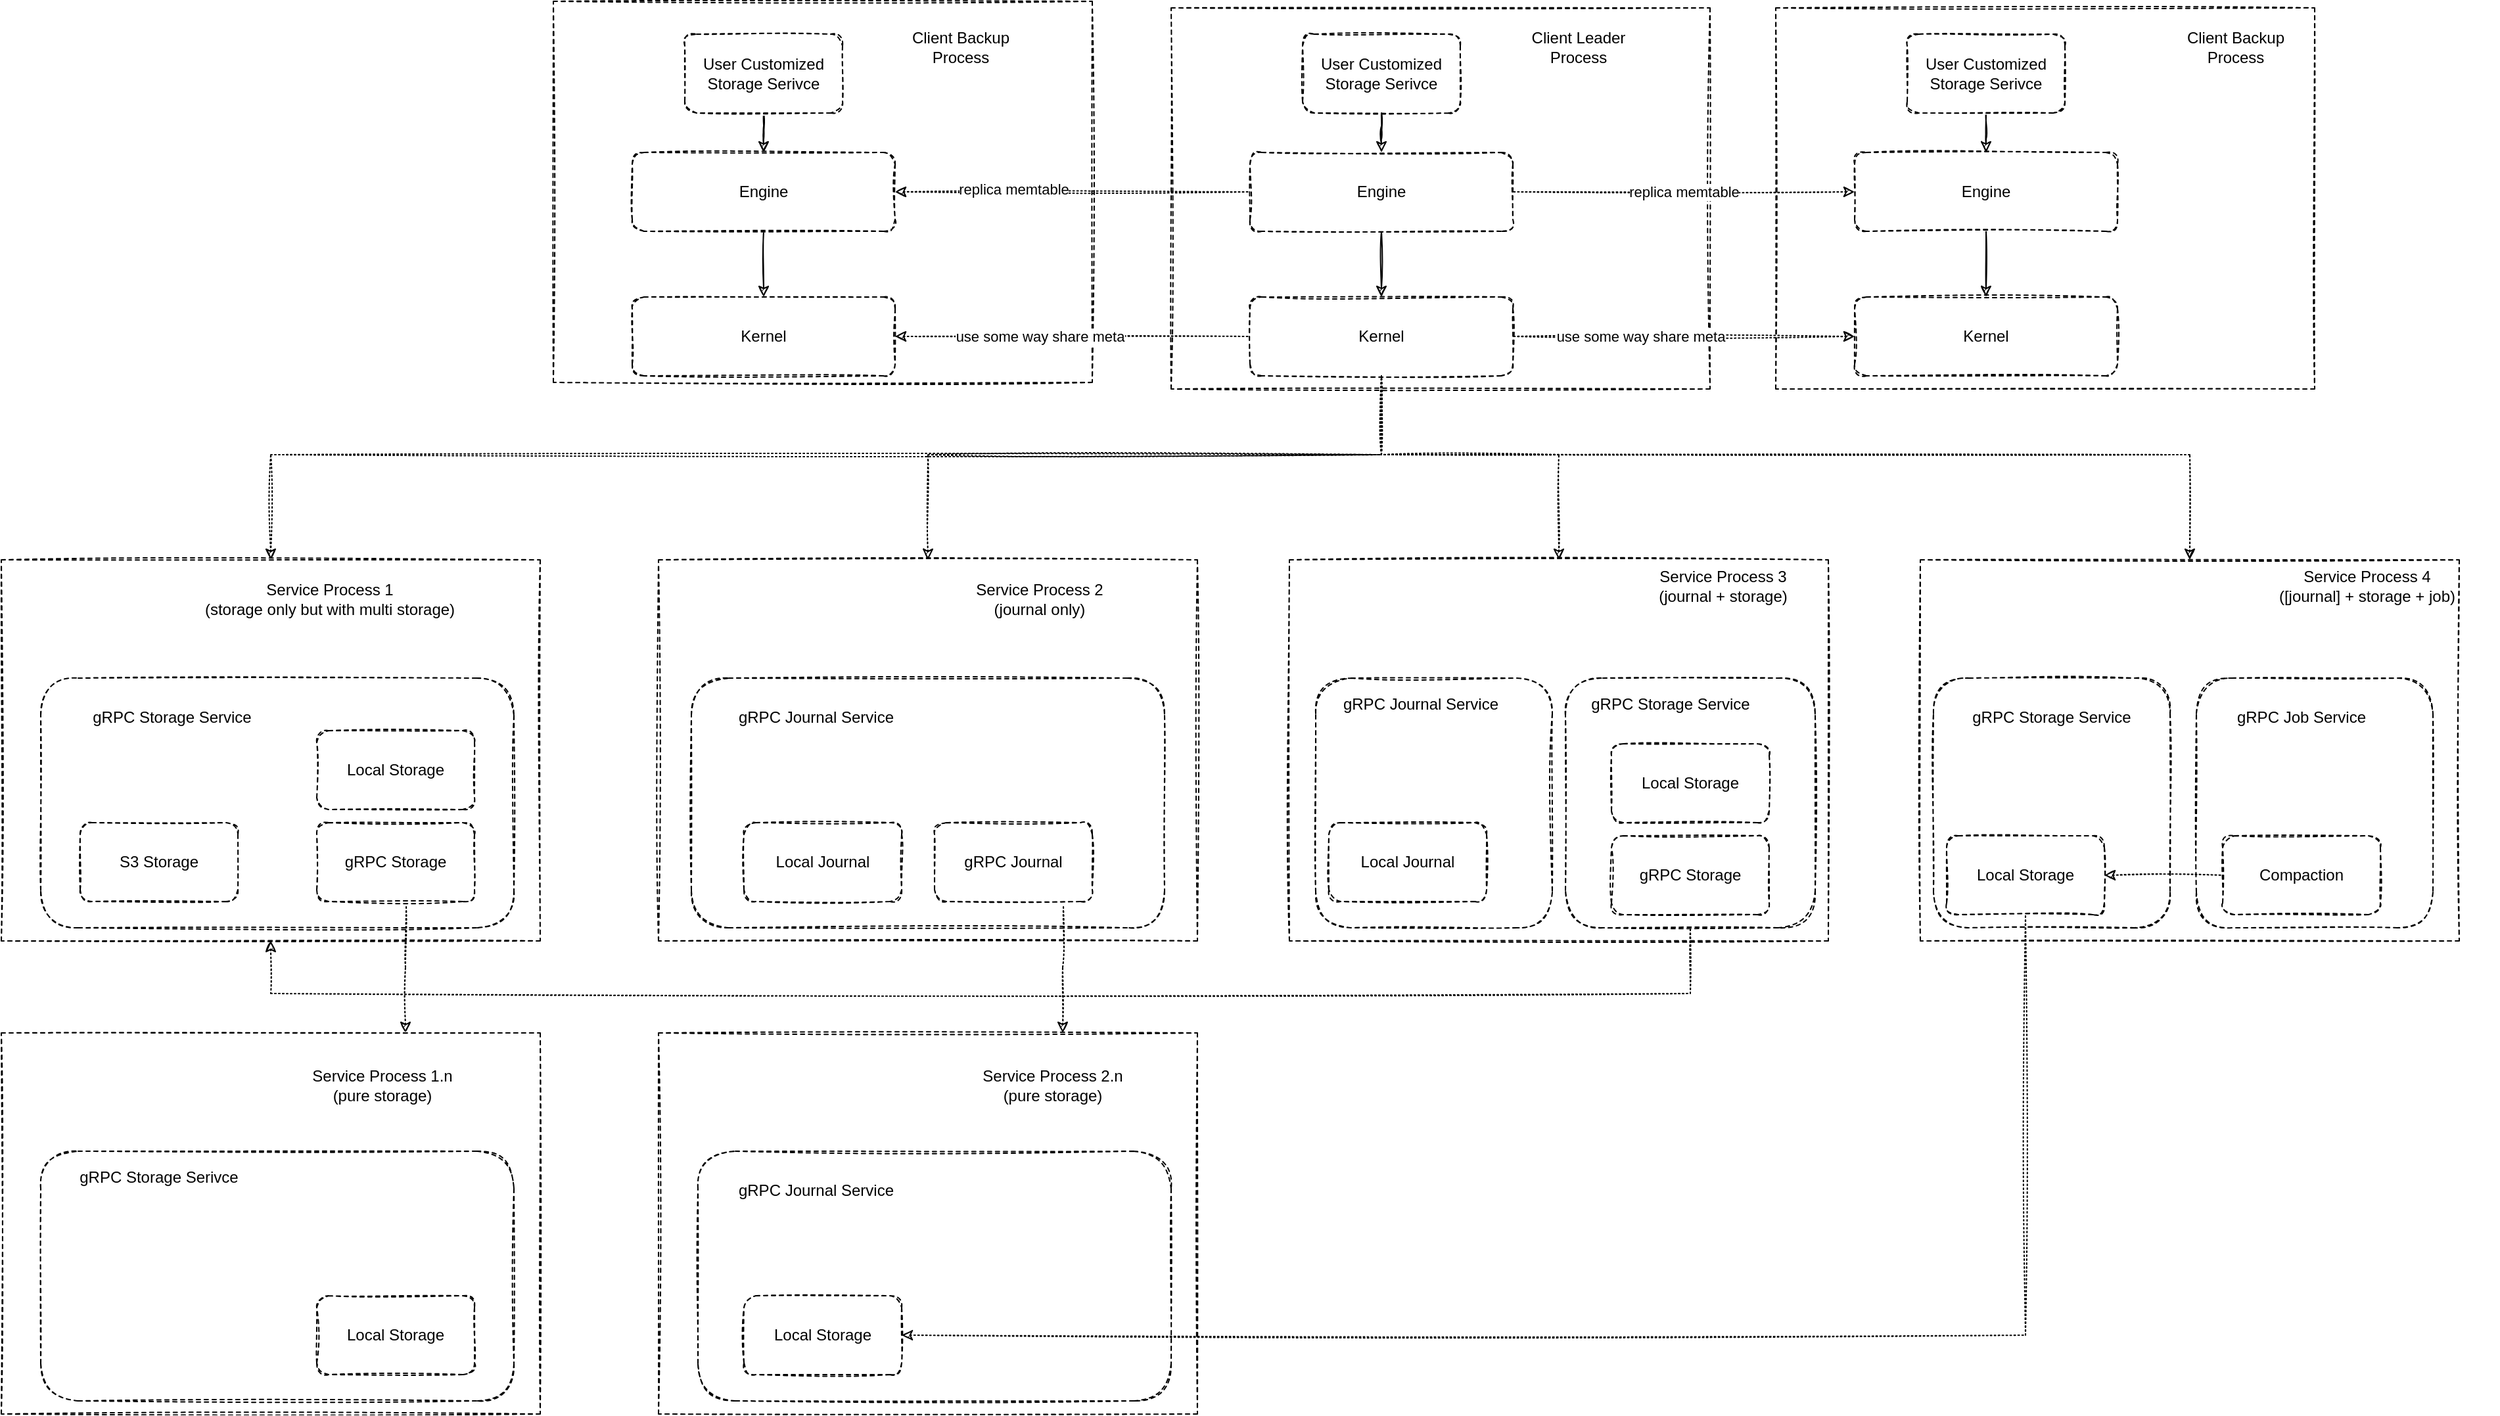 <mxfile version="14.9.2" type="github">
  <diagram id="p5ktJG7kHRR2MGikXrD1" name="Page-1">
    <mxGraphModel dx="2228" dy="749" grid="1" gridSize="10" guides="1" tooltips="1" connect="1" arrows="1" fold="1" page="1" pageScale="1" pageWidth="850" pageHeight="1100" math="0" shadow="0">
      <root>
        <mxCell id="0" />
        <mxCell id="1" parent="0" />
        <mxCell id="gaqG3cVAWfKeBBLfXeYB-1" value="" style="whiteSpace=wrap;html=1;dashed=1;sketch=1;" vertex="1" parent="1">
          <mxGeometry x="200" y="150" width="410" height="290" as="geometry" />
        </mxCell>
        <mxCell id="gaqG3cVAWfKeBBLfXeYB-2" value="Kernel" style="rounded=1;whiteSpace=wrap;html=1;dashed=1;sketch=1;" vertex="1" parent="1">
          <mxGeometry x="260" y="370" width="200" height="60" as="geometry" />
        </mxCell>
        <mxCell id="gaqG3cVAWfKeBBLfXeYB-95" style="edgeStyle=orthogonalEdgeStyle;rounded=0;sketch=1;orthogonalLoop=1;jettySize=auto;html=1;entryX=0.5;entryY=1;entryDx=0;entryDy=0;dashed=1;dashPattern=1 2;startArrow=classic;startFill=1;endArrow=none;endFill=0;" edge="1" parent="1" source="gaqG3cVAWfKeBBLfXeYB-3" target="gaqG3cVAWfKeBBLfXeYB-2">
          <mxGeometry relative="1" as="geometry">
            <Array as="points">
              <mxPoint x="15" y="490" />
              <mxPoint x="360" y="490" />
            </Array>
          </mxGeometry>
        </mxCell>
        <mxCell id="gaqG3cVAWfKeBBLfXeYB-3" value="" style="whiteSpace=wrap;html=1;dashed=1;sketch=1;" vertex="1" parent="1">
          <mxGeometry x="-190" y="570" width="410" height="290" as="geometry" />
        </mxCell>
        <mxCell id="gaqG3cVAWfKeBBLfXeYB-98" style="edgeStyle=orthogonalEdgeStyle;rounded=0;sketch=1;orthogonalLoop=1;jettySize=auto;html=1;dashed=1;dashPattern=1 2;startArrow=classic;startFill=1;endArrow=none;endFill=0;" edge="1" parent="1" source="gaqG3cVAWfKeBBLfXeYB-5" target="gaqG3cVAWfKeBBLfXeYB-2">
          <mxGeometry relative="1" as="geometry">
            <Array as="points">
              <mxPoint x="-485" y="490" />
              <mxPoint x="360" y="490" />
            </Array>
          </mxGeometry>
        </mxCell>
        <mxCell id="gaqG3cVAWfKeBBLfXeYB-5" value="" style="whiteSpace=wrap;html=1;dashed=1;sketch=1;" vertex="1" parent="1">
          <mxGeometry x="-690" y="570" width="410" height="290" as="geometry" />
        </mxCell>
        <mxCell id="gaqG3cVAWfKeBBLfXeYB-8" style="edgeStyle=orthogonalEdgeStyle;rounded=0;sketch=1;orthogonalLoop=1;jettySize=auto;html=1;exitX=0.5;exitY=1;exitDx=0;exitDy=0;" edge="1" parent="1" source="gaqG3cVAWfKeBBLfXeYB-6" target="gaqG3cVAWfKeBBLfXeYB-7">
          <mxGeometry relative="1" as="geometry" />
        </mxCell>
        <mxCell id="gaqG3cVAWfKeBBLfXeYB-6" value="User Customized Storage Serivce" style="rounded=1;whiteSpace=wrap;html=1;dashed=1;sketch=1;" vertex="1" parent="1">
          <mxGeometry x="300" y="170" width="120" height="60" as="geometry" />
        </mxCell>
        <mxCell id="gaqG3cVAWfKeBBLfXeYB-9" style="edgeStyle=orthogonalEdgeStyle;rounded=0;sketch=1;orthogonalLoop=1;jettySize=auto;html=1;entryX=0.5;entryY=0;entryDx=0;entryDy=0;" edge="1" parent="1" source="gaqG3cVAWfKeBBLfXeYB-7" target="gaqG3cVAWfKeBBLfXeYB-2">
          <mxGeometry relative="1" as="geometry" />
        </mxCell>
        <mxCell id="gaqG3cVAWfKeBBLfXeYB-7" value="Engine" style="rounded=1;whiteSpace=wrap;html=1;dashed=1;sketch=1;" vertex="1" parent="1">
          <mxGeometry x="260" y="260" width="200" height="60" as="geometry" />
        </mxCell>
        <mxCell id="gaqG3cVAWfKeBBLfXeYB-10" value="" style="whiteSpace=wrap;html=1;dashed=1;sketch=1;" vertex="1" parent="1">
          <mxGeometry x="-270" y="145" width="410" height="290" as="geometry" />
        </mxCell>
        <mxCell id="gaqG3cVAWfKeBBLfXeYB-36" style="edgeStyle=orthogonalEdgeStyle;rounded=0;sketch=1;orthogonalLoop=1;jettySize=auto;html=1;exitX=1;exitY=0.5;exitDx=0;exitDy=0;entryX=0;entryY=0.5;entryDx=0;entryDy=0;dashed=1;dashPattern=1 2;startArrow=classic;startFill=1;endArrow=none;endFill=0;" edge="1" parent="1" source="gaqG3cVAWfKeBBLfXeYB-11" target="gaqG3cVAWfKeBBLfXeYB-2">
          <mxGeometry relative="1" as="geometry" />
        </mxCell>
        <mxCell id="gaqG3cVAWfKeBBLfXeYB-38" value="use some way share meta" style="edgeLabel;html=1;align=center;verticalAlign=middle;resizable=0;points=[];" vertex="1" connectable="0" parent="gaqG3cVAWfKeBBLfXeYB-36">
          <mxGeometry x="-0.459" y="-2" relative="1" as="geometry">
            <mxPoint x="37" y="-2" as="offset" />
          </mxGeometry>
        </mxCell>
        <mxCell id="gaqG3cVAWfKeBBLfXeYB-11" value="Kernel" style="rounded=1;whiteSpace=wrap;html=1;dashed=1;sketch=1;" vertex="1" parent="1">
          <mxGeometry x="-210" y="370" width="200" height="60" as="geometry" />
        </mxCell>
        <mxCell id="gaqG3cVAWfKeBBLfXeYB-12" style="edgeStyle=orthogonalEdgeStyle;rounded=0;sketch=1;orthogonalLoop=1;jettySize=auto;html=1;exitX=0.5;exitY=1;exitDx=0;exitDy=0;" edge="1" parent="1" source="gaqG3cVAWfKeBBLfXeYB-13" target="gaqG3cVAWfKeBBLfXeYB-15">
          <mxGeometry relative="1" as="geometry" />
        </mxCell>
        <mxCell id="gaqG3cVAWfKeBBLfXeYB-13" value="User Customized Storage Serivce" style="rounded=1;whiteSpace=wrap;html=1;dashed=1;sketch=1;" vertex="1" parent="1">
          <mxGeometry x="-170" y="170" width="120" height="60" as="geometry" />
        </mxCell>
        <mxCell id="gaqG3cVAWfKeBBLfXeYB-14" style="edgeStyle=orthogonalEdgeStyle;rounded=0;sketch=1;orthogonalLoop=1;jettySize=auto;html=1;entryX=0.5;entryY=0;entryDx=0;entryDy=0;" edge="1" parent="1" source="gaqG3cVAWfKeBBLfXeYB-15" target="gaqG3cVAWfKeBBLfXeYB-11">
          <mxGeometry relative="1" as="geometry" />
        </mxCell>
        <mxCell id="gaqG3cVAWfKeBBLfXeYB-31" style="edgeStyle=orthogonalEdgeStyle;rounded=0;sketch=1;orthogonalLoop=1;jettySize=auto;html=1;exitX=1;exitY=0.5;exitDx=0;exitDy=0;dashed=1;startArrow=classic;startFill=1;endArrow=none;endFill=0;dashPattern=1 2;" edge="1" parent="1" source="gaqG3cVAWfKeBBLfXeYB-15" target="gaqG3cVAWfKeBBLfXeYB-7">
          <mxGeometry relative="1" as="geometry" />
        </mxCell>
        <mxCell id="gaqG3cVAWfKeBBLfXeYB-32" value="replica memtable" style="edgeLabel;html=1;align=center;verticalAlign=middle;resizable=0;points=[];" vertex="1" connectable="0" parent="gaqG3cVAWfKeBBLfXeYB-31">
          <mxGeometry x="-0.333" y="2" relative="1" as="geometry">
            <mxPoint as="offset" />
          </mxGeometry>
        </mxCell>
        <mxCell id="gaqG3cVAWfKeBBLfXeYB-15" value="Engine" style="rounded=1;whiteSpace=wrap;html=1;dashed=1;sketch=1;" vertex="1" parent="1">
          <mxGeometry x="-210" y="260" width="200" height="60" as="geometry" />
        </mxCell>
        <mxCell id="gaqG3cVAWfKeBBLfXeYB-16" value="" style="whiteSpace=wrap;html=1;dashed=1;sketch=1;" vertex="1" parent="1">
          <mxGeometry x="660" y="150" width="410" height="290" as="geometry" />
        </mxCell>
        <mxCell id="gaqG3cVAWfKeBBLfXeYB-37" style="edgeStyle=orthogonalEdgeStyle;rounded=0;sketch=1;orthogonalLoop=1;jettySize=auto;html=1;exitX=0;exitY=0.5;exitDx=0;exitDy=0;entryX=1;entryY=0.5;entryDx=0;entryDy=0;dashed=1;dashPattern=1 2;startArrow=classic;startFill=1;endArrow=none;endFill=0;" edge="1" parent="1" source="gaqG3cVAWfKeBBLfXeYB-17" target="gaqG3cVAWfKeBBLfXeYB-2">
          <mxGeometry relative="1" as="geometry" />
        </mxCell>
        <mxCell id="gaqG3cVAWfKeBBLfXeYB-39" value="use some way share meta" style="edgeLabel;html=1;align=center;verticalAlign=middle;resizable=0;points=[];" vertex="1" connectable="0" parent="gaqG3cVAWfKeBBLfXeYB-37">
          <mxGeometry x="0.254" relative="1" as="geometry">
            <mxPoint as="offset" />
          </mxGeometry>
        </mxCell>
        <mxCell id="gaqG3cVAWfKeBBLfXeYB-17" value="Kernel" style="rounded=1;whiteSpace=wrap;html=1;dashed=1;sketch=1;" vertex="1" parent="1">
          <mxGeometry x="720" y="370" width="200" height="60" as="geometry" />
        </mxCell>
        <mxCell id="gaqG3cVAWfKeBBLfXeYB-18" style="edgeStyle=orthogonalEdgeStyle;rounded=0;sketch=1;orthogonalLoop=1;jettySize=auto;html=1;exitX=0.5;exitY=1;exitDx=0;exitDy=0;" edge="1" parent="1" source="gaqG3cVAWfKeBBLfXeYB-19" target="gaqG3cVAWfKeBBLfXeYB-21">
          <mxGeometry relative="1" as="geometry" />
        </mxCell>
        <mxCell id="gaqG3cVAWfKeBBLfXeYB-19" value="User Customized Storage Serivce" style="rounded=1;whiteSpace=wrap;html=1;dashed=1;sketch=1;" vertex="1" parent="1">
          <mxGeometry x="760" y="170" width="120" height="60" as="geometry" />
        </mxCell>
        <mxCell id="gaqG3cVAWfKeBBLfXeYB-20" style="edgeStyle=orthogonalEdgeStyle;rounded=0;sketch=1;orthogonalLoop=1;jettySize=auto;html=1;entryX=0.5;entryY=0;entryDx=0;entryDy=0;" edge="1" parent="1" source="gaqG3cVAWfKeBBLfXeYB-21" target="gaqG3cVAWfKeBBLfXeYB-17">
          <mxGeometry relative="1" as="geometry" />
        </mxCell>
        <mxCell id="gaqG3cVAWfKeBBLfXeYB-33" style="edgeStyle=orthogonalEdgeStyle;rounded=0;sketch=1;orthogonalLoop=1;jettySize=auto;html=1;exitX=0;exitY=0.5;exitDx=0;exitDy=0;dashed=1;dashPattern=1 2;startArrow=classic;startFill=1;endArrow=none;endFill=0;" edge="1" parent="1" source="gaqG3cVAWfKeBBLfXeYB-21" target="gaqG3cVAWfKeBBLfXeYB-7">
          <mxGeometry relative="1" as="geometry" />
        </mxCell>
        <mxCell id="gaqG3cVAWfKeBBLfXeYB-34" value="replica memtable" style="edgeLabel;html=1;align=center;verticalAlign=middle;resizable=0;points=[];" vertex="1" connectable="0" parent="gaqG3cVAWfKeBBLfXeYB-33">
          <mxGeometry x="0.108" relative="1" as="geometry">
            <mxPoint x="14" as="offset" />
          </mxGeometry>
        </mxCell>
        <mxCell id="gaqG3cVAWfKeBBLfXeYB-21" value="Engine" style="rounded=1;whiteSpace=wrap;html=1;dashed=1;sketch=1;" vertex="1" parent="1">
          <mxGeometry x="720" y="260" width="200" height="60" as="geometry" />
        </mxCell>
        <mxCell id="gaqG3cVAWfKeBBLfXeYB-24" value="Client Leader Process" style="text;html=1;strokeColor=none;fillColor=none;align=center;verticalAlign=middle;whiteSpace=wrap;rounded=0;dashed=1;sketch=1;" vertex="1" parent="1">
          <mxGeometry x="470" y="170" width="80" height="20" as="geometry" />
        </mxCell>
        <mxCell id="gaqG3cVAWfKeBBLfXeYB-25" value="Client Backup Process" style="text;html=1;strokeColor=none;fillColor=none;align=center;verticalAlign=middle;whiteSpace=wrap;rounded=0;dashed=1;sketch=1;" vertex="1" parent="1">
          <mxGeometry y="170" width="80" height="20" as="geometry" />
        </mxCell>
        <mxCell id="gaqG3cVAWfKeBBLfXeYB-26" value="Client Backup Process" style="text;html=1;strokeColor=none;fillColor=none;align=center;verticalAlign=middle;whiteSpace=wrap;rounded=0;dashed=1;sketch=1;" vertex="1" parent="1">
          <mxGeometry x="970" y="170" width="80" height="20" as="geometry" />
        </mxCell>
        <mxCell id="gaqG3cVAWfKeBBLfXeYB-42" value="" style="rounded=1;whiteSpace=wrap;html=1;dashed=1;sketch=1;" vertex="1" parent="1">
          <mxGeometry x="-660" y="660" width="360" height="190" as="geometry" />
        </mxCell>
        <mxCell id="gaqG3cVAWfKeBBLfXeYB-41" value="Local Storage" style="rounded=1;whiteSpace=wrap;html=1;dashed=1;sketch=1;" vertex="1" parent="1">
          <mxGeometry x="-450" y="700" width="120" height="60" as="geometry" />
        </mxCell>
        <mxCell id="gaqG3cVAWfKeBBLfXeYB-43" value="Service Process 1&lt;br&gt;(storage only but with multi storage)" style="text;html=1;strokeColor=none;fillColor=none;align=center;verticalAlign=middle;whiteSpace=wrap;rounded=0;dashed=1;sketch=1;" vertex="1" parent="1">
          <mxGeometry x="-540" y="590" width="200" height="20" as="geometry" />
        </mxCell>
        <mxCell id="gaqG3cVAWfKeBBLfXeYB-44" value="S3 Storage" style="rounded=1;whiteSpace=wrap;html=1;dashed=1;sketch=1;" vertex="1" parent="1">
          <mxGeometry x="-630" y="770" width="120" height="60" as="geometry" />
        </mxCell>
        <mxCell id="gaqG3cVAWfKeBBLfXeYB-45" value="gRPC Storage Service" style="text;html=1;strokeColor=none;fillColor=none;align=center;verticalAlign=middle;whiteSpace=wrap;rounded=0;dashed=1;sketch=1;" vertex="1" parent="1">
          <mxGeometry x="-630" y="680" width="140" height="20" as="geometry" />
        </mxCell>
        <mxCell id="gaqG3cVAWfKeBBLfXeYB-46" value="Service Process 2&lt;br&gt;(journal only)" style="text;html=1;strokeColor=none;fillColor=none;align=center;verticalAlign=middle;whiteSpace=wrap;rounded=0;dashed=1;sketch=1;" vertex="1" parent="1">
          <mxGeometry y="590" width="200" height="20" as="geometry" />
        </mxCell>
        <mxCell id="gaqG3cVAWfKeBBLfXeYB-47" value="gRPC Storage" style="rounded=1;whiteSpace=wrap;html=1;dashed=1;sketch=1;" vertex="1" parent="1">
          <mxGeometry x="-450" y="770" width="120" height="60" as="geometry" />
        </mxCell>
        <mxCell id="gaqG3cVAWfKeBBLfXeYB-66" style="edgeStyle=orthogonalEdgeStyle;rounded=0;sketch=1;orthogonalLoop=1;jettySize=auto;html=1;exitX=0.75;exitY=0;exitDx=0;exitDy=0;entryX=0.567;entryY=1.067;entryDx=0;entryDy=0;entryPerimeter=0;dashed=1;dashPattern=1 2;startArrow=classic;startFill=1;endArrow=none;endFill=0;" edge="1" parent="1" source="gaqG3cVAWfKeBBLfXeYB-48" target="gaqG3cVAWfKeBBLfXeYB-47">
          <mxGeometry relative="1" as="geometry" />
        </mxCell>
        <mxCell id="gaqG3cVAWfKeBBLfXeYB-48" value="" style="whiteSpace=wrap;html=1;dashed=1;sketch=1;" vertex="1" parent="1">
          <mxGeometry x="-690" y="930" width="410" height="290" as="geometry" />
        </mxCell>
        <mxCell id="gaqG3cVAWfKeBBLfXeYB-49" value="Service Process 1.n&lt;br&gt;(pure storage)" style="text;html=1;strokeColor=none;fillColor=none;align=center;verticalAlign=middle;whiteSpace=wrap;rounded=0;dashed=1;sketch=1;" vertex="1" parent="1">
          <mxGeometry x="-500" y="960" width="200" height="20" as="geometry" />
        </mxCell>
        <mxCell id="gaqG3cVAWfKeBBLfXeYB-50" value="" style="rounded=1;whiteSpace=wrap;html=1;dashed=1;sketch=1;" vertex="1" parent="1">
          <mxGeometry x="-660" y="1020" width="360" height="190" as="geometry" />
        </mxCell>
        <mxCell id="gaqG3cVAWfKeBBLfXeYB-51" value="gRPC Storage Serivce" style="text;html=1;strokeColor=none;fillColor=none;align=center;verticalAlign=middle;whiteSpace=wrap;rounded=0;dashed=1;sketch=1;" vertex="1" parent="1">
          <mxGeometry x="-640" y="1030" width="140" height="20" as="geometry" />
        </mxCell>
        <mxCell id="gaqG3cVAWfKeBBLfXeYB-52" value="Local Storage" style="rounded=1;whiteSpace=wrap;html=1;dashed=1;sketch=1;" vertex="1" parent="1">
          <mxGeometry x="-450" y="1130" width="120" height="60" as="geometry" />
        </mxCell>
        <mxCell id="gaqG3cVAWfKeBBLfXeYB-56" value="" style="rounded=1;whiteSpace=wrap;html=1;dashed=1;sketch=1;" vertex="1" parent="1">
          <mxGeometry x="-165" y="660" width="360" height="190" as="geometry" />
        </mxCell>
        <mxCell id="gaqG3cVAWfKeBBLfXeYB-40" value="Local Journal" style="rounded=1;whiteSpace=wrap;html=1;dashed=1;sketch=1;" vertex="1" parent="1">
          <mxGeometry x="-125" y="770" width="120" height="60" as="geometry" />
        </mxCell>
        <mxCell id="gaqG3cVAWfKeBBLfXeYB-58" value="gRPC Journal Service" style="text;html=1;strokeColor=none;fillColor=none;align=center;verticalAlign=middle;whiteSpace=wrap;rounded=0;dashed=1;sketch=1;" vertex="1" parent="1">
          <mxGeometry x="-140" y="680" width="140" height="20" as="geometry" />
        </mxCell>
        <mxCell id="gaqG3cVAWfKeBBLfXeYB-96" style="edgeStyle=orthogonalEdgeStyle;rounded=0;sketch=1;orthogonalLoop=1;jettySize=auto;html=1;dashed=1;dashPattern=1 2;startArrow=classic;startFill=1;endArrow=none;endFill=0;" edge="1" parent="1" source="gaqG3cVAWfKeBBLfXeYB-60" target="gaqG3cVAWfKeBBLfXeYB-2">
          <mxGeometry relative="1" as="geometry">
            <Array as="points">
              <mxPoint x="495" y="490" />
              <mxPoint x="360" y="490" />
            </Array>
          </mxGeometry>
        </mxCell>
        <mxCell id="gaqG3cVAWfKeBBLfXeYB-60" value="" style="whiteSpace=wrap;html=1;dashed=1;sketch=1;" vertex="1" parent="1">
          <mxGeometry x="290" y="570" width="410" height="290" as="geometry" />
        </mxCell>
        <mxCell id="gaqG3cVAWfKeBBLfXeYB-69" style="edgeStyle=orthogonalEdgeStyle;rounded=0;sketch=1;orthogonalLoop=1;jettySize=auto;html=1;exitX=0.75;exitY=0;exitDx=0;exitDy=0;entryX=0.817;entryY=1.067;entryDx=0;entryDy=0;entryPerimeter=0;dashed=1;dashPattern=1 2;startArrow=classic;startFill=1;endArrow=none;endFill=0;" edge="1" parent="1" source="gaqG3cVAWfKeBBLfXeYB-61" target="gaqG3cVAWfKeBBLfXeYB-67">
          <mxGeometry relative="1" as="geometry" />
        </mxCell>
        <mxCell id="gaqG3cVAWfKeBBLfXeYB-61" value="" style="whiteSpace=wrap;html=1;dashed=1;sketch=1;" vertex="1" parent="1">
          <mxGeometry x="-190" y="930" width="410" height="290" as="geometry" />
        </mxCell>
        <mxCell id="gaqG3cVAWfKeBBLfXeYB-62" value="" style="rounded=1;whiteSpace=wrap;html=1;dashed=1;sketch=1;" vertex="1" parent="1">
          <mxGeometry x="-160" y="1020" width="360" height="190" as="geometry" />
        </mxCell>
        <mxCell id="gaqG3cVAWfKeBBLfXeYB-63" value="Local Storage" style="rounded=1;whiteSpace=wrap;html=1;dashed=1;sketch=1;" vertex="1" parent="1">
          <mxGeometry x="-125" y="1130" width="120" height="60" as="geometry" />
        </mxCell>
        <mxCell id="gaqG3cVAWfKeBBLfXeYB-64" value="gRPC Journal Service" style="text;html=1;strokeColor=none;fillColor=none;align=center;verticalAlign=middle;whiteSpace=wrap;rounded=0;dashed=1;sketch=1;" vertex="1" parent="1">
          <mxGeometry x="-140" y="1040" width="140" height="20" as="geometry" />
        </mxCell>
        <mxCell id="gaqG3cVAWfKeBBLfXeYB-65" value="Service Process 2.n&lt;br&gt;(pure storage)" style="text;html=1;strokeColor=none;fillColor=none;align=center;verticalAlign=middle;whiteSpace=wrap;rounded=0;dashed=1;sketch=1;" vertex="1" parent="1">
          <mxGeometry x="10" y="960" width="200" height="20" as="geometry" />
        </mxCell>
        <mxCell id="gaqG3cVAWfKeBBLfXeYB-67" value="gRPC Journal" style="rounded=1;whiteSpace=wrap;html=1;dashed=1;sketch=1;" vertex="1" parent="1">
          <mxGeometry x="20" y="770" width="120" height="60" as="geometry" />
        </mxCell>
        <mxCell id="gaqG3cVAWfKeBBLfXeYB-97" style="edgeStyle=orthogonalEdgeStyle;rounded=0;sketch=1;orthogonalLoop=1;jettySize=auto;html=1;dashed=1;dashPattern=1 2;startArrow=classic;startFill=1;endArrow=none;endFill=0;" edge="1" parent="1" source="gaqG3cVAWfKeBBLfXeYB-70" target="gaqG3cVAWfKeBBLfXeYB-2">
          <mxGeometry relative="1" as="geometry">
            <Array as="points">
              <mxPoint x="975" y="490" />
              <mxPoint x="360" y="490" />
            </Array>
          </mxGeometry>
        </mxCell>
        <mxCell id="gaqG3cVAWfKeBBLfXeYB-70" value="" style="whiteSpace=wrap;html=1;dashed=1;sketch=1;" vertex="1" parent="1">
          <mxGeometry x="770" y="570" width="410" height="290" as="geometry" />
        </mxCell>
        <mxCell id="gaqG3cVAWfKeBBLfXeYB-71" value="" style="rounded=1;whiteSpace=wrap;html=1;dashed=1;sketch=1;" vertex="1" parent="1">
          <mxGeometry x="310" y="660" width="180" height="190" as="geometry" />
        </mxCell>
        <mxCell id="gaqG3cVAWfKeBBLfXeYB-72" value="" style="rounded=1;whiteSpace=wrap;html=1;dashed=1;sketch=1;" vertex="1" parent="1">
          <mxGeometry x="500" y="660" width="190" height="190" as="geometry" />
        </mxCell>
        <mxCell id="gaqG3cVAWfKeBBLfXeYB-73" value="Local Journal" style="rounded=1;whiteSpace=wrap;html=1;dashed=1;sketch=1;" vertex="1" parent="1">
          <mxGeometry x="320" y="770" width="120" height="60" as="geometry" />
        </mxCell>
        <mxCell id="gaqG3cVAWfKeBBLfXeYB-74" value="Local Storage" style="rounded=1;whiteSpace=wrap;html=1;dashed=1;sketch=1;" vertex="1" parent="1">
          <mxGeometry x="535" y="710" width="120" height="60" as="geometry" />
        </mxCell>
        <mxCell id="gaqG3cVAWfKeBBLfXeYB-75" value="gRPC Storage" style="rounded=1;whiteSpace=wrap;html=1;dashed=1;sketch=1;" vertex="1" parent="1">
          <mxGeometry x="535" y="780" width="120" height="60" as="geometry" />
        </mxCell>
        <mxCell id="gaqG3cVAWfKeBBLfXeYB-76" value="Service Process 3&lt;br&gt;(journal + storage)" style="text;html=1;strokeColor=none;fillColor=none;align=center;verticalAlign=middle;whiteSpace=wrap;rounded=0;dashed=1;sketch=1;" vertex="1" parent="1">
          <mxGeometry x="520" y="580" width="200" height="20" as="geometry" />
        </mxCell>
        <mxCell id="gaqG3cVAWfKeBBLfXeYB-77" value="gRPC Journal Service" style="text;html=1;strokeColor=none;fillColor=none;align=center;verticalAlign=middle;whiteSpace=wrap;rounded=0;dashed=1;sketch=1;" vertex="1" parent="1">
          <mxGeometry x="320" y="670" width="140" height="20" as="geometry" />
        </mxCell>
        <mxCell id="gaqG3cVAWfKeBBLfXeYB-78" value="gRPC Storage Service" style="text;html=1;strokeColor=none;fillColor=none;align=center;verticalAlign=middle;whiteSpace=wrap;rounded=0;dashed=1;sketch=1;" vertex="1" parent="1">
          <mxGeometry x="510" y="670" width="140" height="20" as="geometry" />
        </mxCell>
        <mxCell id="gaqG3cVAWfKeBBLfXeYB-80" style="edgeStyle=orthogonalEdgeStyle;rounded=0;sketch=1;orthogonalLoop=1;jettySize=auto;html=1;dashed=1;dashPattern=1 2;startArrow=classic;startFill=1;endArrow=none;endFill=0;entryX=0.5;entryY=1;entryDx=0;entryDy=0;" edge="1" parent="1" source="gaqG3cVAWfKeBBLfXeYB-5" target="gaqG3cVAWfKeBBLfXeYB-72">
          <mxGeometry relative="1" as="geometry">
            <mxPoint x="500" y="920" as="targetPoint" />
            <Array as="points">
              <mxPoint x="-485" y="900" />
              <mxPoint x="595" y="900" />
            </Array>
          </mxGeometry>
        </mxCell>
        <mxCell id="gaqG3cVAWfKeBBLfXeYB-81" value="Service Process 4&lt;br&gt;([journal] + storage + job)" style="text;html=1;strokeColor=none;fillColor=none;align=center;verticalAlign=middle;whiteSpace=wrap;rounded=0;dashed=1;sketch=1;" vertex="1" parent="1">
          <mxGeometry x="1010" y="580" width="200" height="20" as="geometry" />
        </mxCell>
        <mxCell id="gaqG3cVAWfKeBBLfXeYB-86" value="" style="rounded=1;whiteSpace=wrap;html=1;dashed=1;sketch=1;" vertex="1" parent="1">
          <mxGeometry x="780" y="660" width="180" height="190" as="geometry" />
        </mxCell>
        <mxCell id="gaqG3cVAWfKeBBLfXeYB-87" value="" style="rounded=1;whiteSpace=wrap;html=1;dashed=1;sketch=1;" vertex="1" parent="1">
          <mxGeometry x="980" y="660" width="180" height="190" as="geometry" />
        </mxCell>
        <mxCell id="gaqG3cVAWfKeBBLfXeYB-89" value="gRPC Storage Service" style="text;html=1;strokeColor=none;fillColor=none;align=center;verticalAlign=middle;whiteSpace=wrap;rounded=0;dashed=1;sketch=1;" vertex="1" parent="1">
          <mxGeometry x="800" y="680" width="140" height="20" as="geometry" />
        </mxCell>
        <mxCell id="gaqG3cVAWfKeBBLfXeYB-93" style="edgeStyle=orthogonalEdgeStyle;rounded=0;sketch=1;orthogonalLoop=1;jettySize=auto;html=1;exitX=1;exitY=0.5;exitDx=0;exitDy=0;entryX=0;entryY=0.5;entryDx=0;entryDy=0;dashed=1;dashPattern=1 2;startArrow=classic;startFill=1;endArrow=none;endFill=0;" edge="1" parent="1" source="gaqG3cVAWfKeBBLfXeYB-90" target="gaqG3cVAWfKeBBLfXeYB-92">
          <mxGeometry relative="1" as="geometry" />
        </mxCell>
        <mxCell id="gaqG3cVAWfKeBBLfXeYB-90" value="Local Storage" style="rounded=1;whiteSpace=wrap;html=1;dashed=1;sketch=1;" vertex="1" parent="1">
          <mxGeometry x="790" y="780" width="120" height="60" as="geometry" />
        </mxCell>
        <mxCell id="gaqG3cVAWfKeBBLfXeYB-91" value="gRPC Job Service" style="text;html=1;strokeColor=none;fillColor=none;align=center;verticalAlign=middle;whiteSpace=wrap;rounded=0;dashed=1;sketch=1;" vertex="1" parent="1">
          <mxGeometry x="990" y="680" width="140" height="20" as="geometry" />
        </mxCell>
        <mxCell id="gaqG3cVAWfKeBBLfXeYB-92" value="Compaction" style="rounded=1;whiteSpace=wrap;html=1;dashed=1;sketch=1;" vertex="1" parent="1">
          <mxGeometry x="1000" y="780" width="120" height="60" as="geometry" />
        </mxCell>
        <mxCell id="gaqG3cVAWfKeBBLfXeYB-94" style="edgeStyle=orthogonalEdgeStyle;rounded=0;sketch=1;orthogonalLoop=1;jettySize=auto;html=1;exitX=1;exitY=0.5;exitDx=0;exitDy=0;entryX=0.5;entryY=1;entryDx=0;entryDy=0;dashed=1;dashPattern=1 2;startArrow=classic;startFill=1;endArrow=none;endFill=0;" edge="1" parent="1" source="gaqG3cVAWfKeBBLfXeYB-63" target="gaqG3cVAWfKeBBLfXeYB-90">
          <mxGeometry relative="1" as="geometry" />
        </mxCell>
      </root>
    </mxGraphModel>
  </diagram>
</mxfile>

